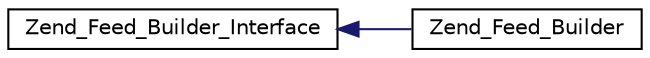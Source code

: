 digraph G
{
  edge [fontname="Helvetica",fontsize="10",labelfontname="Helvetica",labelfontsize="10"];
  node [fontname="Helvetica",fontsize="10",shape=record];
  rankdir="LR";
  Node1 [label="Zend_Feed_Builder_Interface",height=0.2,width=0.4,color="black", fillcolor="white", style="filled",URL="$interface_zend___feed___builder___interface.html"];
  Node1 -> Node2 [dir="back",color="midnightblue",fontsize="10",style="solid",fontname="Helvetica"];
  Node2 [label="Zend_Feed_Builder",height=0.2,width=0.4,color="black", fillcolor="white", style="filled",URL="$class_zend___feed___builder.html"];
}
